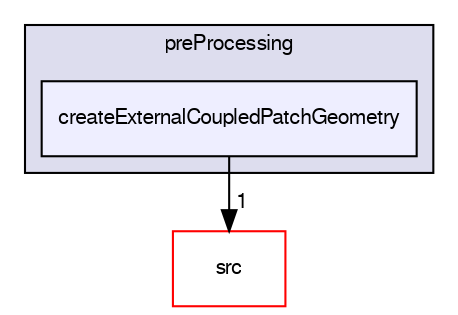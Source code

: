 digraph "applications/utilities/preProcessing/createExternalCoupledPatchGeometry" {
  bgcolor=transparent;
  compound=true
  node [ fontsize="10", fontname="FreeSans"];
  edge [ labelfontsize="10", labelfontname="FreeSans"];
  subgraph clusterdir_2cb9088fcfa5d85f3ea0b5a37d6be287 {
    graph [ bgcolor="#ddddee", pencolor="black", label="preProcessing" fontname="FreeSans", fontsize="10", URL="dir_2cb9088fcfa5d85f3ea0b5a37d6be287.html"]
  dir_a5dcb1ffeab3d97395a3f875d8f257db [shape=box, label="createExternalCoupledPatchGeometry", style="filled", fillcolor="#eeeeff", pencolor="black", URL="dir_a5dcb1ffeab3d97395a3f875d8f257db.html"];
  }
  dir_68267d1309a1af8e8297ef4c3efbcdba [shape=box label="src" color="red" URL="dir_68267d1309a1af8e8297ef4c3efbcdba.html"];
  dir_a5dcb1ffeab3d97395a3f875d8f257db->dir_68267d1309a1af8e8297ef4c3efbcdba [headlabel="1", labeldistance=1.5 headhref="dir_000528_000577.html"];
}

